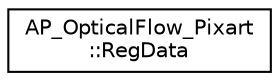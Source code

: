digraph "Graphical Class Hierarchy"
{
 // INTERACTIVE_SVG=YES
  edge [fontname="Helvetica",fontsize="10",labelfontname="Helvetica",labelfontsize="10"];
  node [fontname="Helvetica",fontsize="10",shape=record];
  rankdir="LR";
  Node1 [label="AP_OpticalFlow_Pixart\l::RegData",height=0.2,width=0.4,color="black", fillcolor="white", style="filled",URL="$structAP__OpticalFlow__Pixart_1_1RegData.html"];
}
